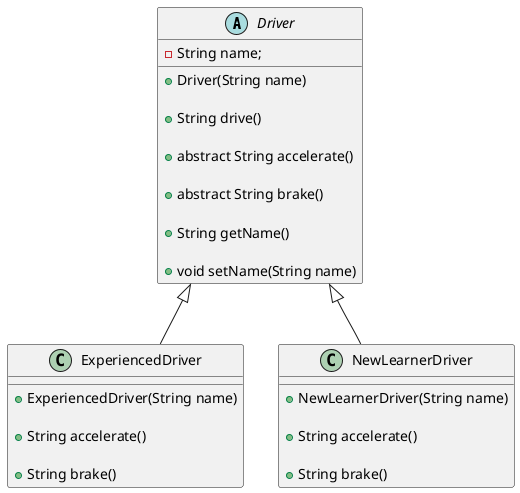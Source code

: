 @startuml

abstract class Driver {

    - String name;

    + Driver(String name)

    + String drive()

    + abstract String accelerate()

    + abstract String brake()

    + String getName()

    + void setName(String name)
}

class ExperiencedDriver extends Driver{

    + ExperiencedDriver(String name)

    + String accelerate()

    + String brake()
}

class NewLearnerDriver extends Driver{

    + NewLearnerDriver(String name)

    + String accelerate()

    + String brake()
}

@enduml